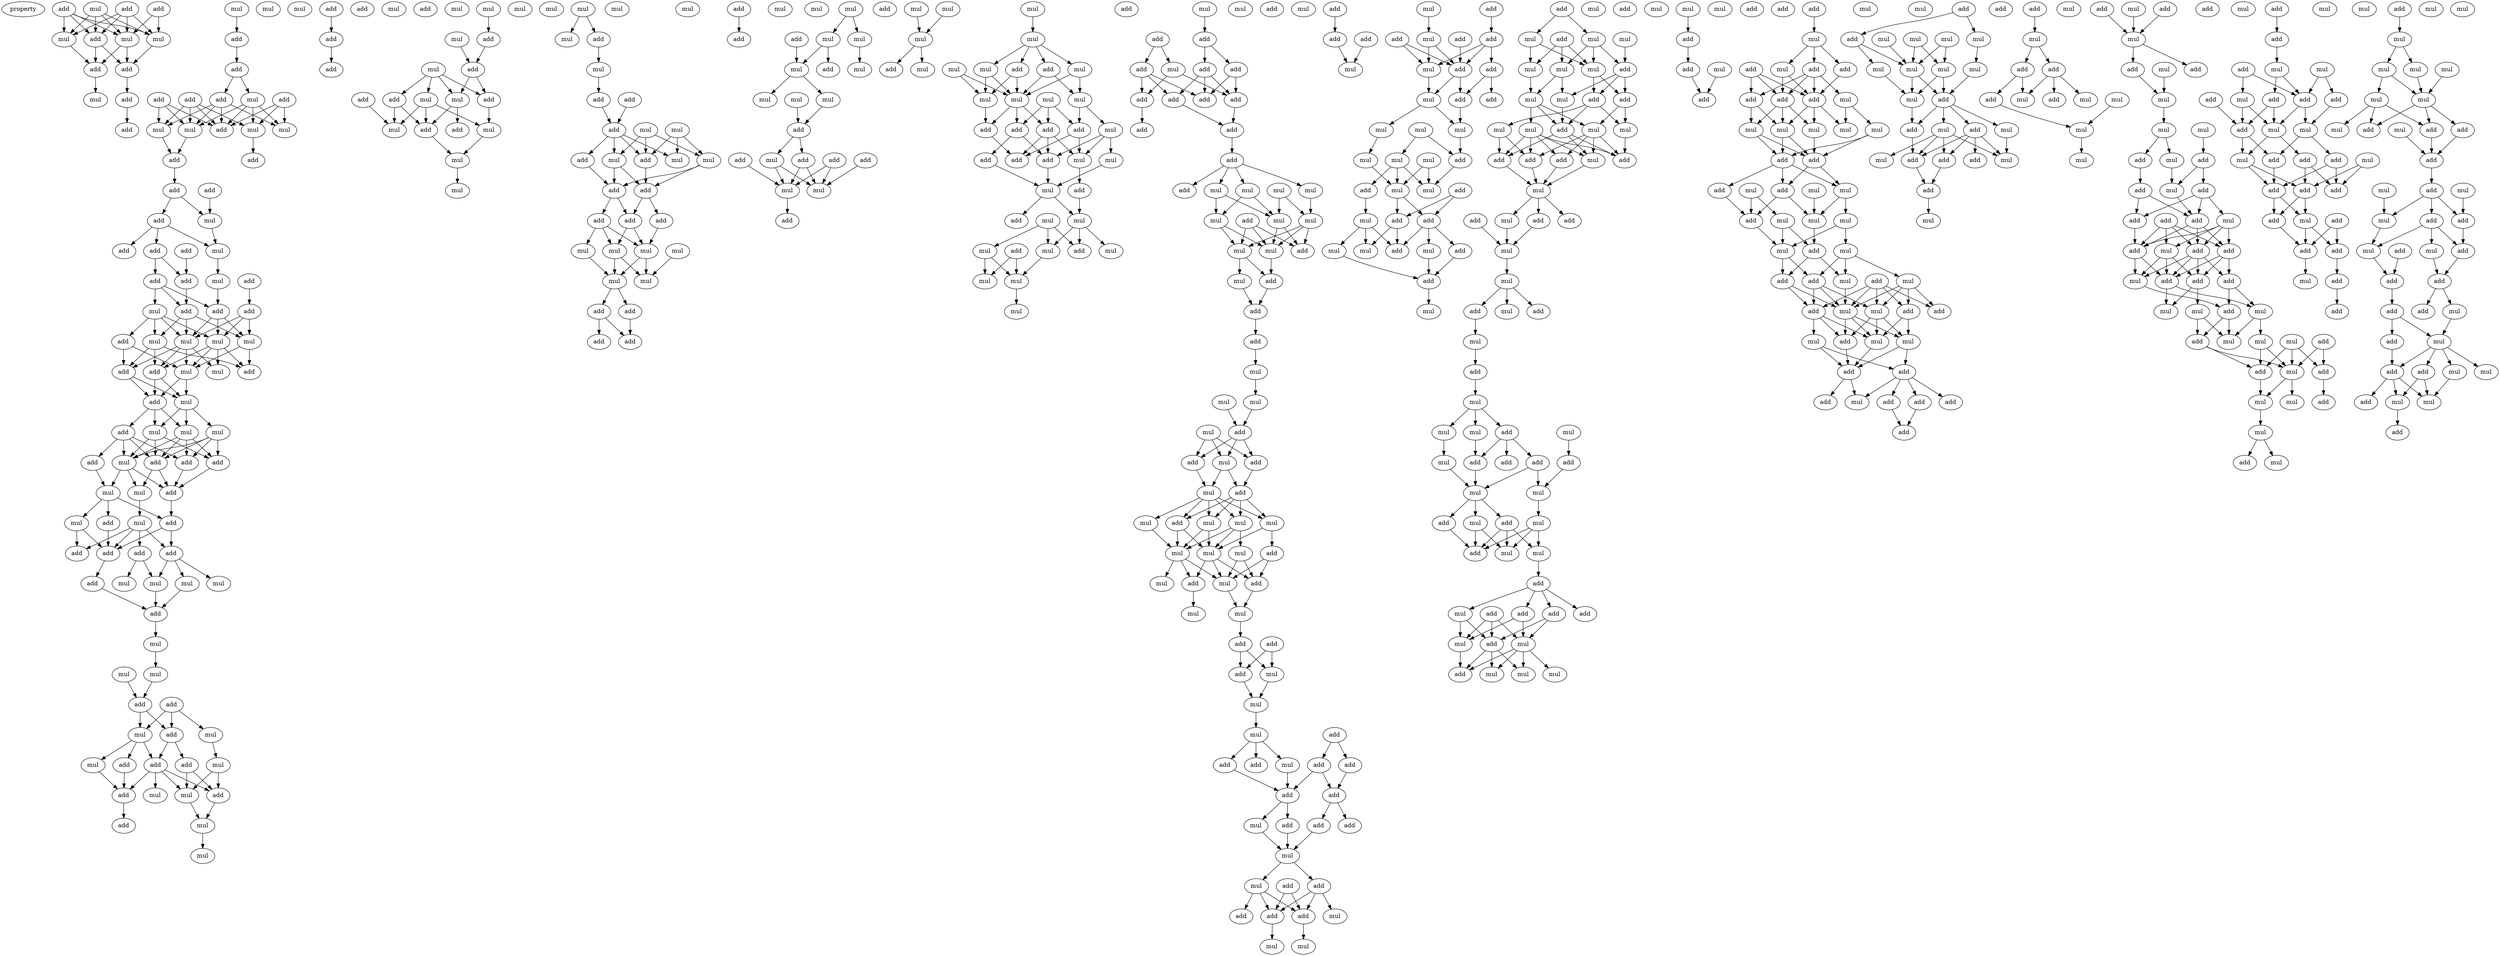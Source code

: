 digraph {
    node [fontcolor=black]
    property [mul=2,lf=1.8]
    0 [ label = add ];
    1 [ label = mul ];
    2 [ label = add ];
    3 [ label = add ];
    4 [ label = add ];
    5 [ label = mul ];
    6 [ label = mul ];
    7 [ label = mul ];
    8 [ label = add ];
    9 [ label = add ];
    10 [ label = mul ];
    11 [ label = mul ];
    12 [ label = add ];
    13 [ label = mul ];
    14 [ label = add ];
    15 [ label = add ];
    16 [ label = add ];
    17 [ label = add ];
    18 [ label = mul ];
    19 [ label = add ];
    20 [ label = add ];
    21 [ label = add ];
    22 [ label = mul ];
    23 [ label = mul ];
    24 [ label = mul ];
    25 [ label = mul ];
    26 [ label = add ];
    27 [ label = add ];
    28 [ label = add ];
    29 [ label = add ];
    30 [ label = add ];
    31 [ label = add ];
    32 [ label = mul ];
    33 [ label = add ];
    34 [ label = add ];
    35 [ label = add ];
    36 [ label = mul ];
    37 [ label = add ];
    38 [ label = add ];
    39 [ label = add ];
    40 [ label = mul ];
    41 [ label = mul ];
    42 [ label = add ];
    43 [ label = add ];
    44 [ label = add ];
    45 [ label = mul ];
    46 [ label = add ];
    47 [ label = mul ];
    48 [ label = mul ];
    49 [ label = mul ];
    50 [ label = mul ];
    51 [ label = add ];
    52 [ label = add ];
    53 [ label = mul ];
    54 [ label = add ];
    55 [ label = mul ];
    56 [ label = add ];
    57 [ label = mul ];
    58 [ label = add ];
    59 [ label = mul ];
    60 [ label = mul ];
    61 [ label = add ];
    62 [ label = add ];
    63 [ label = add ];
    64 [ label = mul ];
    65 [ label = add ];
    66 [ label = mul ];
    67 [ label = mul ];
    68 [ label = add ];
    69 [ label = add ];
    70 [ label = mul ];
    71 [ label = add ];
    72 [ label = mul ];
    73 [ label = add ];
    74 [ label = add ];
    75 [ label = add ];
    76 [ label = add ];
    77 [ label = mul ];
    78 [ label = mul ];
    79 [ label = add ];
    80 [ label = mul ];
    81 [ label = mul ];
    82 [ label = add ];
    83 [ label = mul ];
    84 [ label = mul ];
    85 [ label = mul ];
    86 [ label = mul ];
    87 [ label = add ];
    88 [ label = add ];
    89 [ label = add ];
    90 [ label = mul ];
    91 [ label = mul ];
    92 [ label = add ];
    93 [ label = mul ];
    94 [ label = mul ];
    95 [ label = add ];
    96 [ label = add ];
    97 [ label = mul ];
    98 [ label = add ];
    99 [ label = add ];
    100 [ label = mul ];
    101 [ label = add ];
    102 [ label = mul ];
    103 [ label = mul ];
    104 [ label = add ];
    105 [ label = add ];
    106 [ label = add ];
    107 [ label = mul ];
    108 [ label = add ];
    109 [ label = add ];
    110 [ label = mul ];
    111 [ label = mul ];
    112 [ label = mul ];
    113 [ label = mul ];
    114 [ label = add ];
    115 [ label = mul ];
    116 [ label = add ];
    117 [ label = mul ];
    118 [ label = add ];
    119 [ label = mul ];
    120 [ label = add ];
    121 [ label = add ];
    122 [ label = mul ];
    123 [ label = mul ];
    124 [ label = add ];
    125 [ label = add ];
    126 [ label = mul ];
    127 [ label = mul ];
    128 [ label = mul ];
    129 [ label = mul ];
    130 [ label = mul ];
    131 [ label = add ];
    132 [ label = mul ];
    133 [ label = mul ];
    134 [ label = add ];
    135 [ label = add ];
    136 [ label = mul ];
    137 [ label = add ];
    138 [ label = mul ];
    139 [ label = mul ];
    140 [ label = add ];
    141 [ label = mul ];
    142 [ label = mul ];
    143 [ label = add ];
    144 [ label = add ];
    145 [ label = add ];
    146 [ label = add ];
    147 [ label = add ];
    148 [ label = add ];
    149 [ label = mul ];
    150 [ label = mul ];
    151 [ label = mul ];
    152 [ label = mul ];
    153 [ label = mul ];
    154 [ label = mul ];
    155 [ label = add ];
    156 [ label = add ];
    157 [ label = add ];
    158 [ label = add ];
    159 [ label = mul ];
    160 [ label = add ];
    161 [ label = mul ];
    162 [ label = add ];
    163 [ label = mul ];
    164 [ label = mul ];
    165 [ label = mul ];
    166 [ label = add ];
    167 [ label = mul ];
    168 [ label = mul ];
    169 [ label = add ];
    170 [ label = mul ];
    171 [ label = mul ];
    172 [ label = mul ];
    173 [ label = mul ];
    174 [ label = add ];
    175 [ label = add ];
    176 [ label = add ];
    177 [ label = mul ];
    178 [ label = add ];
    179 [ label = add ];
    180 [ label = mul ];
    181 [ label = mul ];
    182 [ label = add ];
    183 [ label = add ];
    184 [ label = mul ];
    185 [ label = mul ];
    186 [ label = mul ];
    187 [ label = add ];
    188 [ label = mul ];
    189 [ label = mul ];
    190 [ label = mul ];
    191 [ label = mul ];
    192 [ label = mul ];
    193 [ label = mul ];
    194 [ label = add ];
    195 [ label = add ];
    196 [ label = mul ];
    197 [ label = mul ];
    198 [ label = mul ];
    199 [ label = mul ];
    200 [ label = add ];
    201 [ label = add ];
    202 [ label = add ];
    203 [ label = mul ];
    204 [ label = add ];
    205 [ label = mul ];
    206 [ label = mul ];
    207 [ label = add ];
    208 [ label = add ];
    209 [ label = add ];
    210 [ label = mul ];
    211 [ label = add ];
    212 [ label = add ];
    213 [ label = mul ];
    214 [ label = mul ];
    215 [ label = mul ];
    216 [ label = add ];
    217 [ label = mul ];
    218 [ label = mul ];
    219 [ label = add ];
    220 [ label = mul ];
    221 [ label = mul ];
    222 [ label = add ];
    223 [ label = mul ];
    224 [ label = mul ];
    225 [ label = mul ];
    226 [ label = add ];
    227 [ label = add ];
    228 [ label = add ];
    229 [ label = mul ];
    230 [ label = add ];
    231 [ label = add ];
    232 [ label = add ];
    233 [ label = add ];
    234 [ label = add ];
    235 [ label = add ];
    236 [ label = add ];
    237 [ label = add ];
    238 [ label = add ];
    239 [ label = mul ];
    240 [ label = mul ];
    241 [ label = add ];
    242 [ label = mul ];
    243 [ label = mul ];
    244 [ label = mul ];
    245 [ label = mul ];
    246 [ label = mul ];
    247 [ label = add ];
    248 [ label = mul ];
    249 [ label = mul ];
    250 [ label = add ];
    251 [ label = mul ];
    252 [ label = add ];
    253 [ label = add ];
    254 [ label = add ];
    255 [ label = mul ];
    256 [ label = mul ];
    257 [ label = mul ];
    258 [ label = add ];
    259 [ label = mul ];
    260 [ label = add ];
    261 [ label = mul ];
    262 [ label = add ];
    263 [ label = mul ];
    264 [ label = add ];
    265 [ label = mul ];
    266 [ label = mul ];
    267 [ label = mul ];
    268 [ label = mul ];
    269 [ label = add ];
    270 [ label = mul ];
    271 [ label = mul ];
    272 [ label = mul ];
    273 [ label = add ];
    274 [ label = add ];
    275 [ label = mul ];
    276 [ label = mul ];
    277 [ label = add ];
    278 [ label = mul ];
    279 [ label = mul ];
    280 [ label = add ];
    281 [ label = add ];
    282 [ label = mul ];
    283 [ label = add ];
    284 [ label = mul ];
    285 [ label = mul ];
    286 [ label = add ];
    287 [ label = add ];
    288 [ label = mul ];
    289 [ label = add ];
    290 [ label = add ];
    291 [ label = add ];
    292 [ label = add ];
    293 [ label = add ];
    294 [ label = add ];
    295 [ label = mul ];
    296 [ label = add ];
    297 [ label = add ];
    298 [ label = mul ];
    299 [ label = mul ];
    300 [ label = add ];
    301 [ label = add ];
    302 [ label = add ];
    303 [ label = add ];
    304 [ label = add ];
    305 [ label = mul ];
    306 [ label = mul ];
    307 [ label = add ];
    308 [ label = mul ];
    309 [ label = mul ];
    310 [ label = add ];
    311 [ label = add ];
    312 [ label = add ];
    313 [ label = mul ];
    314 [ label = add ];
    315 [ label = mul ];
    316 [ label = add ];
    317 [ label = add ];
    318 [ label = add ];
    319 [ label = mul ];
    320 [ label = add ];
    321 [ label = mul ];
    322 [ label = add ];
    323 [ label = add ];
    324 [ label = mul ];
    325 [ label = add ];
    326 [ label = mul ];
    327 [ label = mul ];
    328 [ label = mul ];
    329 [ label = mul ];
    330 [ label = add ];
    331 [ label = mul ];
    332 [ label = mul ];
    333 [ label = mul ];
    334 [ label = mul ];
    335 [ label = add ];
    336 [ label = add ];
    337 [ label = add ];
    338 [ label = add ];
    339 [ label = mul ];
    340 [ label = mul ];
    341 [ label = add ];
    342 [ label = mul ];
    343 [ label = add ];
    344 [ label = mul ];
    345 [ label = add ];
    346 [ label = mul ];
    347 [ label = add ];
    348 [ label = mul ];
    349 [ label = add ];
    350 [ label = mul ];
    351 [ label = mul ];
    352 [ label = mul ];
    353 [ label = add ];
    354 [ label = mul ];
    355 [ label = mul ];
    356 [ label = mul ];
    357 [ label = add ];
    358 [ label = mul ];
    359 [ label = add ];
    360 [ label = mul ];
    361 [ label = add ];
    362 [ label = mul ];
    363 [ label = mul ];
    364 [ label = mul ];
    365 [ label = add ];
    366 [ label = add ];
    367 [ label = mul ];
    368 [ label = add ];
    369 [ label = add ];
    370 [ label = mul ];
    371 [ label = mul ];
    372 [ label = add ];
    373 [ label = add ];
    374 [ label = mul ];
    375 [ label = add ];
    376 [ label = mul ];
    377 [ label = mul ];
    378 [ label = add ];
    379 [ label = mul ];
    380 [ label = add ];
    381 [ label = add ];
    382 [ label = mul ];
    383 [ label = mul ];
    384 [ label = add ];
    385 [ label = mul ];
    386 [ label = add ];
    387 [ label = mul ];
    388 [ label = mul ];
    389 [ label = mul ];
    390 [ label = add ];
    391 [ label = mul ];
    392 [ label = add ];
    393 [ label = add ];
    394 [ label = add ];
    395 [ label = mul ];
    396 [ label = mul ];
    397 [ label = mul ];
    398 [ label = mul ];
    399 [ label = add ];
    400 [ label = add ];
    401 [ label = add ];
    402 [ label = mul ];
    403 [ label = mul ];
    404 [ label = add ];
    405 [ label = add ];
    406 [ label = add ];
    407 [ label = mul ];
    408 [ label = add ];
    409 [ label = add ];
    410 [ label = mul ];
    411 [ label = add ];
    412 [ label = mul ];
    413 [ label = mul ];
    414 [ label = add ];
    415 [ label = mul ];
    416 [ label = mul ];
    417 [ label = mul ];
    418 [ label = add ];
    419 [ label = add ];
    420 [ label = mul ];
    421 [ label = mul ];
    422 [ label = add ];
    423 [ label = add ];
    424 [ label = add ];
    425 [ label = add ];
    426 [ label = mul ];
    427 [ label = add ];
    428 [ label = mul ];
    429 [ label = add ];
    430 [ label = add ];
    431 [ label = mul ];
    432 [ label = add ];
    433 [ label = add ];
    434 [ label = add ];
    435 [ label = mul ];
    436 [ label = mul ];
    437 [ label = mul ];
    438 [ label = mul ];
    439 [ label = mul ];
    440 [ label = add ];
    441 [ label = add ];
    442 [ label = add ];
    443 [ label = mul ];
    444 [ label = mul ];
    445 [ label = add ];
    446 [ label = mul ];
    447 [ label = mul ];
    448 [ label = mul ];
    449 [ label = add ];
    450 [ label = mul ];
    451 [ label = add ];
    452 [ label = mul ];
    453 [ label = mul ];
    454 [ label = add ];
    455 [ label = add ];
    456 [ label = mul ];
    457 [ label = add ];
    458 [ label = mul ];
    459 [ label = mul ];
    460 [ label = add ];
    461 [ label = mul ];
    462 [ label = add ];
    463 [ label = add ];
    464 [ label = mul ];
    465 [ label = mul ];
    466 [ label = add ];
    467 [ label = mul ];
    468 [ label = add ];
    469 [ label = add ];
    470 [ label = mul ];
    471 [ label = add ];
    472 [ label = add ];
    473 [ label = add ];
    474 [ label = add ];
    475 [ label = add ];
    476 [ label = mul ];
    477 [ label = mul ];
    478 [ label = add ];
    479 [ label = mul ];
    480 [ label = mul ];
    481 [ label = mul ];
    482 [ label = add ];
    483 [ label = mul ];
    484 [ label = mul ];
    485 [ label = mul ];
    486 [ label = mul ];
    487 [ label = mul ];
    488 [ label = add ];
    489 [ label = mul ];
    490 [ label = mul ];
    491 [ label = add ];
    492 [ label = mul ];
    493 [ label = add ];
    494 [ label = mul ];
    495 [ label = mul ];
    496 [ label = add ];
    497 [ label = add ];
    498 [ label = add ];
    499 [ label = add ];
    500 [ label = mul ];
    501 [ label = add ];
    502 [ label = add ];
    503 [ label = mul ];
    504 [ label = add ];
    505 [ label = add ];
    506 [ label = mul ];
    507 [ label = add ];
    508 [ label = add ];
    509 [ label = mul ];
    510 [ label = mul ];
    511 [ label = mul ];
    512 [ label = mul ];
    513 [ label = mul ];
    514 [ label = add ];
    515 [ label = mul ];
    516 [ label = add ];
    517 [ label = add ];
    518 [ label = mul ];
    519 [ label = mul ];
    520 [ label = add ];
    521 [ label = mul ];
    522 [ label = add ];
    523 [ label = mul ];
    524 [ label = mul ];
    525 [ label = mul ];
    526 [ label = mul ];
    527 [ label = add ];
    528 [ label = add ];
    529 [ label = add ];
    530 [ label = add ];
    531 [ label = mul ];
    532 [ label = add ];
    533 [ label = mul ];
    534 [ label = add ];
    535 [ label = add ];
    536 [ label = add ];
    537 [ label = add ];
    538 [ label = add ];
    539 [ label = mul ];
    540 [ label = mul ];
    541 [ label = add ];
    542 [ label = add ];
    543 [ label = add ];
    544 [ label = mul ];
    545 [ label = add ];
    546 [ label = mul ];
    547 [ label = mul ];
    548 [ label = mul ];
    549 [ label = mul ];
    550 [ label = mul ];
    551 [ label = add ];
    552 [ label = add ];
    553 [ label = mul ];
    554 [ label = add ];
    555 [ label = add ];
    556 [ label = mul ];
    557 [ label = mul ];
    558 [ label = add ];
    559 [ label = mul ];
    560 [ label = add ];
    561 [ label = add ];
    562 [ label = mul ];
    563 [ label = add ];
    564 [ label = mul ];
    565 [ label = add ];
    566 [ label = mul ];
    567 [ label = add ];
    568 [ label = add ];
    569 [ label = mul ];
    570 [ label = add ];
    571 [ label = add ];
    572 [ label = mul ];
    573 [ label = mul ];
    574 [ label = add ];
    575 [ label = mul ];
    576 [ label = add ];
    577 [ label = mul ];
    578 [ label = add ];
    579 [ label = add ];
    580 [ label = add ];
    581 [ label = add ];
    582 [ label = add ];
    583 [ label = mul ];
    584 [ label = add ];
    585 [ label = add ];
    586 [ label = mul ];
    587 [ label = add ];
    588 [ label = add ];
    589 [ label = add ];
    590 [ label = mul ];
    591 [ label = mul ];
    592 [ label = add ];
    593 [ label = add ];
    594 [ label = mul ];
    595 [ label = mul ];
    596 [ label = mul ];
    597 [ label = mul ];
    598 [ label = mul ];
    599 [ label = mul ];
    600 [ label = mul ];
    601 [ label = mul ];
    602 [ label = add ];
    603 [ label = add ];
    604 [ label = add ];
    605 [ label = mul ];
    606 [ label = add ];
    607 [ label = mul ];
    608 [ label = mul ];
    609 [ label = add ];
    610 [ label = add ];
    611 [ label = add ];
    612 [ label = mul ];
    613 [ label = mul ];
    614 [ label = add ];
    615 [ label = mul ];
    616 [ label = add ];
    617 [ label = add ];
    618 [ label = add ];
    619 [ label = add ];
    620 [ label = mul ];
    621 [ label = add ];
    622 [ label = mul ];
    623 [ label = add ];
    624 [ label = mul ];
    625 [ label = add ];
    626 [ label = add ];
    627 [ label = mul ];
    628 [ label = mul ];
    629 [ label = mul ];
    630 [ label = add ];
    631 [ label = mul ];
    632 [ label = add ];
    0 -> 4 [ name = 0 ];
    0 -> 5 [ name = 1 ];
    0 -> 6 [ name = 2 ];
    0 -> 7 [ name = 3 ];
    1 -> 4 [ name = 4 ];
    1 -> 5 [ name = 5 ];
    1 -> 6 [ name = 6 ];
    1 -> 7 [ name = 7 ];
    2 -> 4 [ name = 8 ];
    2 -> 5 [ name = 9 ];
    2 -> 6 [ name = 10 ];
    2 -> 7 [ name = 11 ];
    3 -> 6 [ name = 12 ];
    3 -> 7 [ name = 13 ];
    4 -> 8 [ name = 14 ];
    4 -> 9 [ name = 15 ];
    5 -> 8 [ name = 16 ];
    6 -> 9 [ name = 17 ];
    7 -> 8 [ name = 18 ];
    7 -> 9 [ name = 19 ];
    8 -> 11 [ name = 20 ];
    9 -> 12 [ name = 21 ];
    10 -> 14 [ name = 22 ];
    12 -> 15 [ name = 23 ];
    14 -> 16 [ name = 24 ];
    16 -> 17 [ name = 25 ];
    16 -> 18 [ name = 26 ];
    17 -> 22 [ name = 27 ];
    17 -> 23 [ name = 28 ];
    17 -> 25 [ name = 29 ];
    17 -> 26 [ name = 30 ];
    18 -> 22 [ name = 31 ];
    18 -> 23 [ name = 32 ];
    18 -> 24 [ name = 33 ];
    18 -> 26 [ name = 34 ];
    19 -> 22 [ name = 35 ];
    19 -> 24 [ name = 36 ];
    19 -> 25 [ name = 37 ];
    19 -> 26 [ name = 38 ];
    20 -> 23 [ name = 39 ];
    20 -> 24 [ name = 40 ];
    20 -> 26 [ name = 41 ];
    21 -> 22 [ name = 42 ];
    21 -> 25 [ name = 43 ];
    21 -> 26 [ name = 44 ];
    22 -> 27 [ name = 45 ];
    24 -> 28 [ name = 46 ];
    25 -> 27 [ name = 47 ];
    27 -> 30 [ name = 48 ];
    29 -> 32 [ name = 49 ];
    30 -> 31 [ name = 50 ];
    30 -> 32 [ name = 51 ];
    31 -> 33 [ name = 52 ];
    31 -> 34 [ name = 53 ];
    31 -> 36 [ name = 54 ];
    32 -> 36 [ name = 55 ];
    34 -> 37 [ name = 56 ];
    34 -> 38 [ name = 57 ];
    35 -> 37 [ name = 58 ];
    36 -> 40 [ name = 59 ];
    37 -> 42 [ name = 60 ];
    38 -> 41 [ name = 61 ];
    38 -> 42 [ name = 62 ];
    38 -> 44 [ name = 63 ];
    39 -> 43 [ name = 64 ];
    40 -> 44 [ name = 65 ];
    41 -> 46 [ name = 66 ];
    41 -> 47 [ name = 67 ];
    41 -> 48 [ name = 68 ];
    41 -> 49 [ name = 69 ];
    42 -> 45 [ name = 70 ];
    42 -> 47 [ name = 71 ];
    42 -> 48 [ name = 72 ];
    43 -> 45 [ name = 73 ];
    43 -> 47 [ name = 74 ];
    43 -> 49 [ name = 75 ];
    44 -> 45 [ name = 76 ];
    44 -> 47 [ name = 77 ];
    44 -> 49 [ name = 78 ];
    45 -> 50 [ name = 79 ];
    45 -> 54 [ name = 80 ];
    46 -> 50 [ name = 81 ];
    46 -> 52 [ name = 82 ];
    47 -> 50 [ name = 83 ];
    47 -> 51 [ name = 84 ];
    47 -> 52 [ name = 85 ];
    47 -> 53 [ name = 86 ];
    48 -> 51 [ name = 87 ];
    48 -> 52 [ name = 88 ];
    48 -> 54 [ name = 89 ];
    49 -> 50 [ name = 90 ];
    49 -> 51 [ name = 91 ];
    49 -> 53 [ name = 92 ];
    49 -> 54 [ name = 93 ];
    50 -> 55 [ name = 94 ];
    50 -> 56 [ name = 95 ];
    51 -> 55 [ name = 96 ];
    51 -> 56 [ name = 97 ];
    52 -> 55 [ name = 98 ];
    52 -> 56 [ name = 99 ];
    55 -> 57 [ name = 100 ];
    55 -> 59 [ name = 101 ];
    55 -> 60 [ name = 102 ];
    56 -> 57 [ name = 103 ];
    56 -> 58 [ name = 104 ];
    56 -> 60 [ name = 105 ];
    57 -> 62 [ name = 106 ];
    57 -> 63 [ name = 107 ];
    57 -> 64 [ name = 108 ];
    57 -> 65 [ name = 109 ];
    58 -> 61 [ name = 110 ];
    58 -> 62 [ name = 111 ];
    58 -> 64 [ name = 112 ];
    58 -> 65 [ name = 113 ];
    59 -> 62 [ name = 114 ];
    59 -> 63 [ name = 115 ];
    59 -> 64 [ name = 116 ];
    59 -> 65 [ name = 117 ];
    60 -> 62 [ name = 118 ];
    60 -> 63 [ name = 119 ];
    60 -> 64 [ name = 120 ];
    61 -> 67 [ name = 121 ];
    62 -> 66 [ name = 122 ];
    62 -> 68 [ name = 123 ];
    63 -> 68 [ name = 124 ];
    64 -> 66 [ name = 125 ];
    64 -> 67 [ name = 126 ];
    64 -> 68 [ name = 127 ];
    65 -> 68 [ name = 128 ];
    66 -> 72 [ name = 129 ];
    67 -> 69 [ name = 130 ];
    67 -> 70 [ name = 131 ];
    67 -> 71 [ name = 132 ];
    68 -> 69 [ name = 133 ];
    69 -> 74 [ name = 134 ];
    69 -> 76 [ name = 135 ];
    70 -> 75 [ name = 136 ];
    70 -> 76 [ name = 137 ];
    71 -> 76 [ name = 138 ];
    72 -> 73 [ name = 139 ];
    72 -> 74 [ name = 140 ];
    72 -> 75 [ name = 141 ];
    72 -> 76 [ name = 142 ];
    73 -> 80 [ name = 143 ];
    73 -> 81 [ name = 144 ];
    74 -> 77 [ name = 145 ];
    74 -> 78 [ name = 146 ];
    74 -> 81 [ name = 147 ];
    76 -> 79 [ name = 148 ];
    78 -> 82 [ name = 149 ];
    79 -> 82 [ name = 150 ];
    81 -> 82 [ name = 151 ];
    82 -> 83 [ name = 152 ];
    83 -> 86 [ name = 153 ];
    84 -> 88 [ name = 154 ];
    86 -> 88 [ name = 155 ];
    87 -> 89 [ name = 156 ];
    87 -> 90 [ name = 157 ];
    87 -> 91 [ name = 158 ];
    88 -> 89 [ name = 159 ];
    88 -> 91 [ name = 160 ];
    89 -> 92 [ name = 161 ];
    89 -> 95 [ name = 162 ];
    90 -> 93 [ name = 163 ];
    91 -> 94 [ name = 164 ];
    91 -> 95 [ name = 165 ];
    91 -> 96 [ name = 166 ];
    92 -> 97 [ name = 167 ];
    92 -> 98 [ name = 168 ];
    93 -> 97 [ name = 169 ];
    93 -> 98 [ name = 170 ];
    94 -> 99 [ name = 171 ];
    95 -> 97 [ name = 172 ];
    95 -> 98 [ name = 173 ];
    95 -> 99 [ name = 174 ];
    95 -> 100 [ name = 175 ];
    96 -> 99 [ name = 176 ];
    97 -> 102 [ name = 177 ];
    98 -> 102 [ name = 178 ];
    99 -> 101 [ name = 179 ];
    102 -> 103 [ name = 180 ];
    104 -> 106 [ name = 181 ];
    106 -> 109 [ name = 182 ];
    111 -> 114 [ name = 183 ];
    113 -> 116 [ name = 184 ];
    114 -> 116 [ name = 185 ];
    115 -> 117 [ name = 186 ];
    115 -> 119 [ name = 187 ];
    115 -> 120 [ name = 188 ];
    115 -> 121 [ name = 189 ];
    116 -> 117 [ name = 190 ];
    116 -> 120 [ name = 191 ];
    117 -> 124 [ name = 192 ];
    117 -> 125 [ name = 193 ];
    118 -> 122 [ name = 194 ];
    119 -> 122 [ name = 195 ];
    119 -> 123 [ name = 196 ];
    119 -> 124 [ name = 197 ];
    120 -> 123 [ name = 198 ];
    121 -> 122 [ name = 199 ];
    121 -> 124 [ name = 200 ];
    123 -> 126 [ name = 201 ];
    124 -> 126 [ name = 202 ];
    126 -> 128 [ name = 203 ];
    129 -> 130 [ name = 204 ];
    129 -> 131 [ name = 205 ];
    131 -> 133 [ name = 206 ];
    133 -> 135 [ name = 207 ];
    134 -> 137 [ name = 208 ];
    135 -> 137 [ name = 209 ];
    136 -> 141 [ name = 210 ];
    136 -> 142 [ name = 211 ];
    136 -> 143 [ name = 212 ];
    137 -> 139 [ name = 213 ];
    137 -> 140 [ name = 214 ];
    137 -> 141 [ name = 215 ];
    137 -> 143 [ name = 216 ];
    138 -> 139 [ name = 217 ];
    138 -> 142 [ name = 218 ];
    138 -> 143 [ name = 219 ];
    139 -> 144 [ name = 220 ];
    139 -> 145 [ name = 221 ];
    140 -> 144 [ name = 222 ];
    142 -> 144 [ name = 223 ];
    142 -> 145 [ name = 224 ];
    143 -> 145 [ name = 225 ];
    144 -> 146 [ name = 226 ];
    144 -> 148 [ name = 227 ];
    145 -> 146 [ name = 228 ];
    145 -> 147 [ name = 229 ];
    146 -> 150 [ name = 230 ];
    146 -> 151 [ name = 231 ];
    147 -> 150 [ name = 232 ];
    148 -> 149 [ name = 233 ];
    148 -> 150 [ name = 234 ];
    148 -> 151 [ name = 235 ];
    149 -> 153 [ name = 236 ];
    150 -> 153 [ name = 237 ];
    150 -> 154 [ name = 238 ];
    151 -> 153 [ name = 239 ];
    151 -> 154 [ name = 240 ];
    152 -> 154 [ name = 241 ];
    153 -> 155 [ name = 242 ];
    153 -> 156 [ name = 243 ];
    155 -> 157 [ name = 244 ];
    155 -> 158 [ name = 245 ];
    156 -> 158 [ name = 246 ];
    160 -> 162 [ name = 247 ];
    164 -> 165 [ name = 248 ];
    164 -> 167 [ name = 249 ];
    165 -> 168 [ name = 250 ];
    165 -> 169 [ name = 251 ];
    166 -> 168 [ name = 252 ];
    167 -> 170 [ name = 253 ];
    168 -> 172 [ name = 254 ];
    168 -> 173 [ name = 255 ];
    171 -> 174 [ name = 256 ];
    173 -> 174 [ name = 257 ];
    174 -> 176 [ name = 258 ];
    174 -> 177 [ name = 259 ];
    175 -> 181 [ name = 260 ];
    176 -> 180 [ name = 261 ];
    176 -> 181 [ name = 262 ];
    177 -> 180 [ name = 263 ];
    177 -> 181 [ name = 264 ];
    178 -> 180 [ name = 265 ];
    178 -> 181 [ name = 266 ];
    179 -> 180 [ name = 267 ];
    180 -> 182 [ name = 268 ];
    184 -> 186 [ name = 269 ];
    185 -> 186 [ name = 270 ];
    186 -> 187 [ name = 271 ];
    186 -> 189 [ name = 272 ];
    188 -> 190 [ name = 273 ];
    190 -> 192 [ name = 274 ];
    190 -> 193 [ name = 275 ];
    190 -> 194 [ name = 276 ];
    190 -> 195 [ name = 277 ];
    191 -> 196 [ name = 278 ];
    191 -> 198 [ name = 279 ];
    192 -> 196 [ name = 280 ];
    192 -> 199 [ name = 281 ];
    193 -> 196 [ name = 282 ];
    193 -> 198 [ name = 283 ];
    194 -> 196 [ name = 284 ];
    194 -> 199 [ name = 285 ];
    195 -> 196 [ name = 286 ];
    195 -> 198 [ name = 287 ];
    196 -> 201 [ name = 288 ];
    196 -> 202 [ name = 289 ];
    196 -> 204 [ name = 290 ];
    197 -> 200 [ name = 291 ];
    197 -> 202 [ name = 292 ];
    197 -> 204 [ name = 293 ];
    198 -> 201 [ name = 294 ];
    199 -> 200 [ name = 295 ];
    199 -> 203 [ name = 296 ];
    200 -> 206 [ name = 297 ];
    200 -> 207 [ name = 298 ];
    201 -> 207 [ name = 299 ];
    202 -> 206 [ name = 300 ];
    202 -> 207 [ name = 301 ];
    202 -> 208 [ name = 302 ];
    203 -> 205 [ name = 303 ];
    203 -> 206 [ name = 304 ];
    203 -> 208 [ name = 305 ];
    204 -> 208 [ name = 306 ];
    204 -> 209 [ name = 307 ];
    205 -> 210 [ name = 308 ];
    206 -> 211 [ name = 309 ];
    208 -> 210 [ name = 310 ];
    209 -> 210 [ name = 311 ];
    210 -> 212 [ name = 312 ];
    210 -> 214 [ name = 313 ];
    211 -> 214 [ name = 314 ];
    213 -> 217 [ name = 315 ];
    213 -> 218 [ name = 316 ];
    213 -> 219 [ name = 317 ];
    214 -> 215 [ name = 318 ];
    214 -> 217 [ name = 319 ];
    214 -> 219 [ name = 320 ];
    216 -> 220 [ name = 321 ];
    216 -> 221 [ name = 322 ];
    217 -> 221 [ name = 323 ];
    218 -> 220 [ name = 324 ];
    218 -> 221 [ name = 325 ];
    221 -> 223 [ name = 326 ];
    224 -> 227 [ name = 327 ];
    226 -> 228 [ name = 328 ];
    226 -> 229 [ name = 329 ];
    227 -> 230 [ name = 330 ];
    227 -> 231 [ name = 331 ];
    228 -> 232 [ name = 332 ];
    228 -> 233 [ name = 333 ];
    228 -> 235 [ name = 334 ];
    229 -> 233 [ name = 335 ];
    229 -> 234 [ name = 336 ];
    230 -> 232 [ name = 337 ];
    230 -> 234 [ name = 338 ];
    231 -> 232 [ name = 339 ];
    231 -> 234 [ name = 340 ];
    231 -> 235 [ name = 341 ];
    233 -> 236 [ name = 342 ];
    234 -> 237 [ name = 343 ];
    235 -> 237 [ name = 344 ];
    237 -> 238 [ name = 345 ];
    238 -> 239 [ name = 346 ];
    238 -> 240 [ name = 347 ];
    238 -> 241 [ name = 348 ];
    238 -> 242 [ name = 349 ];
    239 -> 244 [ name = 350 ];
    239 -> 245 [ name = 351 ];
    240 -> 246 [ name = 352 ];
    242 -> 244 [ name = 353 ];
    242 -> 245 [ name = 354 ];
    243 -> 244 [ name = 355 ];
    243 -> 246 [ name = 356 ];
    244 -> 249 [ name = 357 ];
    244 -> 250 [ name = 358 ];
    245 -> 248 [ name = 359 ];
    245 -> 249 [ name = 360 ];
    246 -> 248 [ name = 361 ];
    246 -> 249 [ name = 362 ];
    246 -> 250 [ name = 363 ];
    247 -> 248 [ name = 364 ];
    247 -> 249 [ name = 365 ];
    247 -> 250 [ name = 366 ];
    248 -> 251 [ name = 367 ];
    248 -> 252 [ name = 368 ];
    249 -> 252 [ name = 369 ];
    251 -> 253 [ name = 370 ];
    252 -> 253 [ name = 371 ];
    253 -> 254 [ name = 372 ];
    254 -> 255 [ name = 373 ];
    255 -> 257 [ name = 374 ];
    256 -> 258 [ name = 375 ];
    257 -> 258 [ name = 376 ];
    258 -> 260 [ name = 377 ];
    258 -> 261 [ name = 378 ];
    258 -> 262 [ name = 379 ];
    259 -> 260 [ name = 380 ];
    259 -> 261 [ name = 381 ];
    259 -> 262 [ name = 382 ];
    260 -> 264 [ name = 383 ];
    261 -> 263 [ name = 384 ];
    261 -> 264 [ name = 385 ];
    262 -> 263 [ name = 386 ];
    263 -> 265 [ name = 387 ];
    263 -> 266 [ name = 388 ];
    263 -> 267 [ name = 389 ];
    263 -> 268 [ name = 390 ];
    263 -> 269 [ name = 391 ];
    264 -> 265 [ name = 392 ];
    264 -> 266 [ name = 393 ];
    264 -> 267 [ name = 394 ];
    264 -> 269 [ name = 395 ];
    265 -> 272 [ name = 396 ];
    265 -> 273 [ name = 397 ];
    266 -> 270 [ name = 398 ];
    266 -> 271 [ name = 399 ];
    266 -> 272 [ name = 400 ];
    267 -> 270 [ name = 401 ];
    267 -> 272 [ name = 402 ];
    268 -> 270 [ name = 403 ];
    269 -> 270 [ name = 404 ];
    269 -> 272 [ name = 405 ];
    270 -> 274 [ name = 406 ];
    270 -> 275 [ name = 407 ];
    270 -> 276 [ name = 408 ];
    271 -> 276 [ name = 409 ];
    271 -> 277 [ name = 410 ];
    272 -> 274 [ name = 411 ];
    272 -> 276 [ name = 412 ];
    272 -> 277 [ name = 413 ];
    273 -> 276 [ name = 414 ];
    273 -> 277 [ name = 415 ];
    274 -> 279 [ name = 416 ];
    276 -> 278 [ name = 417 ];
    277 -> 278 [ name = 418 ];
    278 -> 281 [ name = 419 ];
    280 -> 282 [ name = 420 ];
    280 -> 283 [ name = 421 ];
    281 -> 282 [ name = 422 ];
    281 -> 283 [ name = 423 ];
    282 -> 284 [ name = 424 ];
    283 -> 284 [ name = 425 ];
    284 -> 285 [ name = 426 ];
    285 -> 287 [ name = 427 ];
    285 -> 288 [ name = 428 ];
    285 -> 291 [ name = 429 ];
    286 -> 289 [ name = 430 ];
    286 -> 290 [ name = 431 ];
    288 -> 292 [ name = 432 ];
    289 -> 292 [ name = 433 ];
    289 -> 293 [ name = 434 ];
    290 -> 293 [ name = 435 ];
    291 -> 292 [ name = 436 ];
    292 -> 295 [ name = 437 ];
    292 -> 296 [ name = 438 ];
    293 -> 294 [ name = 439 ];
    293 -> 297 [ name = 440 ];
    294 -> 298 [ name = 441 ];
    295 -> 298 [ name = 442 ];
    296 -> 298 [ name = 443 ];
    298 -> 299 [ name = 444 ];
    298 -> 300 [ name = 445 ];
    299 -> 302 [ name = 446 ];
    299 -> 303 [ name = 447 ];
    299 -> 304 [ name = 448 ];
    300 -> 302 [ name = 449 ];
    300 -> 303 [ name = 450 ];
    300 -> 305 [ name = 451 ];
    301 -> 302 [ name = 452 ];
    301 -> 303 [ name = 453 ];
    302 -> 306 [ name = 454 ];
    303 -> 308 [ name = 455 ];
    310 -> 311 [ name = 456 ];
    311 -> 313 [ name = 457 ];
    312 -> 313 [ name = 458 ];
    314 -> 316 [ name = 459 ];
    315 -> 319 [ name = 460 ];
    316 -> 320 [ name = 461 ];
    316 -> 321 [ name = 462 ];
    316 -> 322 [ name = 463 ];
    317 -> 320 [ name = 464 ];
    318 -> 320 [ name = 465 ];
    318 -> 321 [ name = 466 ];
    319 -> 320 [ name = 467 ];
    319 -> 321 [ name = 468 ];
    320 -> 324 [ name = 469 ];
    320 -> 325 [ name = 470 ];
    321 -> 324 [ name = 471 ];
    322 -> 323 [ name = 472 ];
    322 -> 325 [ name = 473 ];
    324 -> 326 [ name = 474 ];
    324 -> 327 [ name = 475 ];
    325 -> 326 [ name = 476 ];
    326 -> 330 [ name = 477 ];
    327 -> 331 [ name = 478 ];
    328 -> 329 [ name = 479 ];
    328 -> 330 [ name = 480 ];
    329 -> 333 [ name = 481 ];
    329 -> 334 [ name = 482 ];
    329 -> 336 [ name = 483 ];
    330 -> 333 [ name = 484 ];
    331 -> 334 [ name = 485 ];
    332 -> 333 [ name = 486 ];
    332 -> 334 [ name = 487 ];
    334 -> 337 [ name = 488 ];
    334 -> 338 [ name = 489 ];
    335 -> 337 [ name = 490 ];
    335 -> 338 [ name = 491 ];
    336 -> 339 [ name = 492 ];
    337 -> 341 [ name = 493 ];
    337 -> 343 [ name = 494 ];
    337 -> 344 [ name = 495 ];
    338 -> 341 [ name = 496 ];
    338 -> 342 [ name = 497 ];
    339 -> 340 [ name = 498 ];
    339 -> 341 [ name = 499 ];
    339 -> 342 [ name = 500 ];
    340 -> 345 [ name = 501 ];
    343 -> 345 [ name = 502 ];
    344 -> 345 [ name = 503 ];
    345 -> 346 [ name = 504 ];
    347 -> 348 [ name = 505 ];
    347 -> 351 [ name = 506 ];
    348 -> 352 [ name = 507 ];
    348 -> 353 [ name = 508 ];
    348 -> 354 [ name = 509 ];
    349 -> 352 [ name = 510 ];
    349 -> 354 [ name = 511 ];
    349 -> 355 [ name = 512 ];
    350 -> 353 [ name = 513 ];
    351 -> 352 [ name = 514 ];
    351 -> 355 [ name = 515 ];
    352 -> 357 [ name = 516 ];
    352 -> 359 [ name = 517 ];
    353 -> 357 [ name = 518 ];
    353 -> 358 [ name = 519 ];
    353 -> 359 [ name = 520 ];
    354 -> 356 [ name = 521 ];
    354 -> 358 [ name = 522 ];
    355 -> 356 [ name = 523 ];
    356 -> 360 [ name = 524 ];
    356 -> 361 [ name = 525 ];
    356 -> 364 [ name = 526 ];
    357 -> 361 [ name = 527 ];
    357 -> 362 [ name = 528 ];
    357 -> 363 [ name = 529 ];
    358 -> 361 [ name = 530 ];
    359 -> 363 [ name = 531 ];
    359 -> 364 [ name = 532 ];
    360 -> 365 [ name = 533 ];
    360 -> 366 [ name = 534 ];
    360 -> 367 [ name = 535 ];
    360 -> 368 [ name = 536 ];
    360 -> 369 [ name = 537 ];
    361 -> 366 [ name = 538 ];
    361 -> 367 [ name = 539 ];
    361 -> 368 [ name = 540 ];
    362 -> 365 [ name = 541 ];
    362 -> 366 [ name = 542 ];
    363 -> 368 [ name = 543 ];
    364 -> 365 [ name = 544 ];
    364 -> 367 [ name = 545 ];
    364 -> 368 [ name = 546 ];
    364 -> 369 [ name = 547 ];
    365 -> 370 [ name = 548 ];
    366 -> 370 [ name = 549 ];
    367 -> 370 [ name = 550 ];
    369 -> 370 [ name = 551 ];
    370 -> 373 [ name = 552 ];
    370 -> 374 [ name = 553 ];
    370 -> 375 [ name = 554 ];
    372 -> 376 [ name = 555 ];
    373 -> 376 [ name = 556 ];
    374 -> 376 [ name = 557 ];
    376 -> 377 [ name = 558 ];
    377 -> 378 [ name = 559 ];
    377 -> 379 [ name = 560 ];
    377 -> 381 [ name = 561 ];
    378 -> 382 [ name = 562 ];
    382 -> 384 [ name = 563 ];
    384 -> 385 [ name = 564 ];
    385 -> 386 [ name = 565 ];
    385 -> 387 [ name = 566 ];
    385 -> 389 [ name = 567 ];
    386 -> 390 [ name = 568 ];
    386 -> 393 [ name = 569 ];
    386 -> 394 [ name = 570 ];
    387 -> 394 [ name = 571 ];
    388 -> 392 [ name = 572 ];
    389 -> 391 [ name = 573 ];
    390 -> 395 [ name = 574 ];
    390 -> 396 [ name = 575 ];
    391 -> 396 [ name = 576 ];
    392 -> 395 [ name = 577 ];
    394 -> 396 [ name = 578 ];
    395 -> 398 [ name = 579 ];
    396 -> 397 [ name = 580 ];
    396 -> 399 [ name = 581 ];
    396 -> 400 [ name = 582 ];
    397 -> 401 [ name = 583 ];
    397 -> 402 [ name = 584 ];
    398 -> 401 [ name = 585 ];
    398 -> 402 [ name = 586 ];
    398 -> 403 [ name = 587 ];
    399 -> 401 [ name = 588 ];
    400 -> 401 [ name = 589 ];
    400 -> 402 [ name = 590 ];
    400 -> 403 [ name = 591 ];
    403 -> 404 [ name = 592 ];
    404 -> 405 [ name = 593 ];
    404 -> 406 [ name = 594 ];
    404 -> 407 [ name = 595 ];
    404 -> 408 [ name = 596 ];
    405 -> 410 [ name = 597 ];
    405 -> 412 [ name = 598 ];
    406 -> 410 [ name = 599 ];
    406 -> 411 [ name = 600 ];
    407 -> 411 [ name = 601 ];
    407 -> 412 [ name = 602 ];
    409 -> 410 [ name = 603 ];
    409 -> 411 [ name = 604 ];
    409 -> 412 [ name = 605 ];
    410 -> 413 [ name = 606 ];
    410 -> 414 [ name = 607 ];
    410 -> 415 [ name = 608 ];
    410 -> 417 [ name = 609 ];
    411 -> 413 [ name = 610 ];
    411 -> 414 [ name = 611 ];
    411 -> 417 [ name = 612 ];
    412 -> 414 [ name = 613 ];
    416 -> 418 [ name = 614 ];
    418 -> 419 [ name = 615 ];
    419 -> 423 [ name = 616 ];
    421 -> 423 [ name = 617 ];
    425 -> 426 [ name = 618 ];
    426 -> 428 [ name = 619 ];
    426 -> 429 [ name = 620 ];
    426 -> 430 [ name = 621 ];
    427 -> 432 [ name = 622 ];
    427 -> 433 [ name = 623 ];
    427 -> 434 [ name = 624 ];
    428 -> 433 [ name = 625 ];
    428 -> 434 [ name = 626 ];
    429 -> 433 [ name = 627 ];
    430 -> 431 [ name = 628 ];
    430 -> 432 [ name = 629 ];
    430 -> 433 [ name = 630 ];
    430 -> 434 [ name = 631 ];
    431 -> 435 [ name = 632 ];
    431 -> 439 [ name = 633 ];
    432 -> 436 [ name = 634 ];
    432 -> 437 [ name = 635 ];
    433 -> 435 [ name = 636 ];
    433 -> 437 [ name = 637 ];
    433 -> 438 [ name = 638 ];
    434 -> 436 [ name = 639 ];
    434 -> 437 [ name = 640 ];
    434 -> 438 [ name = 641 ];
    436 -> 440 [ name = 642 ];
    436 -> 441 [ name = 643 ];
    437 -> 440 [ name = 644 ];
    437 -> 441 [ name = 645 ];
    438 -> 441 [ name = 646 ];
    439 -> 440 [ name = 647 ];
    439 -> 441 [ name = 648 ];
    440 -> 442 [ name = 649 ];
    440 -> 445 [ name = 650 ];
    440 -> 446 [ name = 651 ];
    441 -> 445 [ name = 652 ];
    441 -> 446 [ name = 653 ];
    442 -> 449 [ name = 654 ];
    443 -> 447 [ name = 655 ];
    444 -> 448 [ name = 656 ];
    444 -> 449 [ name = 657 ];
    445 -> 447 [ name = 658 ];
    445 -> 449 [ name = 659 ];
    446 -> 447 [ name = 660 ];
    446 -> 450 [ name = 661 ];
    447 -> 451 [ name = 662 ];
    448 -> 451 [ name = 663 ];
    448 -> 452 [ name = 664 ];
    449 -> 452 [ name = 665 ];
    450 -> 452 [ name = 666 ];
    450 -> 453 [ name = 667 ];
    451 -> 454 [ name = 668 ];
    451 -> 458 [ name = 669 ];
    452 -> 454 [ name = 670 ];
    452 -> 457 [ name = 671 ];
    453 -> 456 [ name = 672 ];
    453 -> 457 [ name = 673 ];
    453 -> 458 [ name = 674 ];
    454 -> 461 [ name = 675 ];
    454 -> 463 [ name = 676 ];
    455 -> 459 [ name = 677 ];
    455 -> 460 [ name = 678 ];
    455 -> 461 [ name = 679 ];
    455 -> 462 [ name = 680 ];
    455 -> 463 [ name = 681 ];
    456 -> 459 [ name = 682 ];
    456 -> 460 [ name = 683 ];
    456 -> 461 [ name = 684 ];
    456 -> 462 [ name = 685 ];
    457 -> 459 [ name = 686 ];
    457 -> 461 [ name = 687 ];
    457 -> 463 [ name = 688 ];
    458 -> 461 [ name = 689 ];
    459 -> 465 [ name = 690 ];
    459 -> 466 [ name = 691 ];
    459 -> 467 [ name = 692 ];
    461 -> 465 [ name = 693 ];
    461 -> 466 [ name = 694 ];
    461 -> 467 [ name = 695 ];
    462 -> 465 [ name = 696 ];
    462 -> 467 [ name = 697 ];
    463 -> 464 [ name = 698 ];
    463 -> 465 [ name = 699 ];
    463 -> 466 [ name = 700 ];
    464 -> 468 [ name = 701 ];
    464 -> 469 [ name = 702 ];
    465 -> 468 [ name = 703 ];
    466 -> 468 [ name = 704 ];
    467 -> 468 [ name = 705 ];
    467 -> 469 [ name = 706 ];
    468 -> 470 [ name = 707 ];
    468 -> 472 [ name = 708 ];
    469 -> 470 [ name = 709 ];
    469 -> 471 [ name = 710 ];
    469 -> 473 [ name = 711 ];
    469 -> 474 [ name = 712 ];
    471 -> 475 [ name = 713 ];
    473 -> 475 [ name = 714 ];
    478 -> 480 [ name = 715 ];
    478 -> 482 [ name = 716 ];
    479 -> 484 [ name = 717 ];
    480 -> 486 [ name = 718 ];
    481 -> 484 [ name = 719 ];
    481 -> 485 [ name = 720 ];
    482 -> 484 [ name = 721 ];
    482 -> 487 [ name = 722 ];
    483 -> 484 [ name = 723 ];
    483 -> 485 [ name = 724 ];
    484 -> 488 [ name = 725 ];
    484 -> 489 [ name = 726 ];
    485 -> 488 [ name = 727 ];
    485 -> 489 [ name = 728 ];
    486 -> 488 [ name = 729 ];
    487 -> 489 [ name = 730 ];
    488 -> 490 [ name = 731 ];
    488 -> 491 [ name = 732 ];
    488 -> 492 [ name = 733 ];
    488 -> 493 [ name = 734 ];
    489 -> 493 [ name = 735 ];
    490 -> 494 [ name = 736 ];
    490 -> 495 [ name = 737 ];
    490 -> 497 [ name = 738 ];
    490 -> 498 [ name = 739 ];
    491 -> 495 [ name = 740 ];
    491 -> 496 [ name = 741 ];
    491 -> 497 [ name = 742 ];
    491 -> 498 [ name = 743 ];
    492 -> 495 [ name = 744 ];
    493 -> 497 [ name = 745 ];
    497 -> 499 [ name = 746 ];
    498 -> 499 [ name = 747 ];
    499 -> 500 [ name = 748 ];
    502 -> 503 [ name = 749 ];
    503 -> 504 [ name = 750 ];
    503 -> 505 [ name = 751 ];
    504 -> 506 [ name = 752 ];
    504 -> 508 [ name = 753 ];
    505 -> 506 [ name = 754 ];
    505 -> 507 [ name = 755 ];
    505 -> 509 [ name = 756 ];
    508 -> 511 [ name = 757 ];
    510 -> 511 [ name = 758 ];
    511 -> 512 [ name = 759 ];
    514 -> 518 [ name = 760 ];
    515 -> 518 [ name = 761 ];
    517 -> 518 [ name = 762 ];
    518 -> 520 [ name = 763 ];
    518 -> 522 [ name = 764 ];
    520 -> 523 [ name = 765 ];
    521 -> 523 [ name = 766 ];
    523 -> 524 [ name = 767 ];
    524 -> 526 [ name = 768 ];
    524 -> 527 [ name = 769 ];
    525 -> 528 [ name = 770 ];
    526 -> 531 [ name = 771 ];
    527 -> 529 [ name = 772 ];
    528 -> 530 [ name = 773 ];
    528 -> 531 [ name = 774 ];
    529 -> 534 [ name = 775 ];
    529 -> 535 [ name = 776 ];
    530 -> 533 [ name = 777 ];
    530 -> 534 [ name = 778 ];
    530 -> 535 [ name = 779 ];
    531 -> 535 [ name = 780 ];
    532 -> 536 [ name = 781 ];
    532 -> 537 [ name = 782 ];
    532 -> 538 [ name = 783 ];
    532 -> 539 [ name = 784 ];
    533 -> 536 [ name = 785 ];
    533 -> 537 [ name = 786 ];
    533 -> 538 [ name = 787 ];
    533 -> 539 [ name = 788 ];
    534 -> 537 [ name = 789 ];
    535 -> 536 [ name = 790 ];
    535 -> 537 [ name = 791 ];
    535 -> 538 [ name = 792 ];
    536 -> 540 [ name = 793 ];
    536 -> 541 [ name = 794 ];
    536 -> 542 [ name = 795 ];
    536 -> 543 [ name = 796 ];
    537 -> 540 [ name = 797 ];
    537 -> 542 [ name = 798 ];
    538 -> 541 [ name = 799 ];
    538 -> 542 [ name = 800 ];
    538 -> 543 [ name = 801 ];
    539 -> 540 [ name = 802 ];
    539 -> 542 [ name = 803 ];
    539 -> 543 [ name = 804 ];
    540 -> 545 [ name = 805 ];
    541 -> 545 [ name = 806 ];
    541 -> 546 [ name = 807 ];
    542 -> 546 [ name = 808 ];
    542 -> 547 [ name = 809 ];
    543 -> 544 [ name = 810 ];
    543 -> 547 [ name = 811 ];
    544 -> 548 [ name = 812 ];
    544 -> 551 [ name = 813 ];
    545 -> 548 [ name = 814 ];
    545 -> 551 [ name = 815 ];
    546 -> 548 [ name = 816 ];
    546 -> 549 [ name = 817 ];
    549 -> 553 [ name = 818 ];
    549 -> 554 [ name = 819 ];
    550 -> 553 [ name = 820 ];
    550 -> 554 [ name = 821 ];
    550 -> 555 [ name = 822 ];
    551 -> 553 [ name = 823 ];
    551 -> 554 [ name = 824 ];
    552 -> 553 [ name = 825 ];
    552 -> 555 [ name = 826 ];
    553 -> 556 [ name = 827 ];
    553 -> 557 [ name = 828 ];
    554 -> 556 [ name = 829 ];
    555 -> 558 [ name = 830 ];
    556 -> 559 [ name = 831 ];
    559 -> 560 [ name = 832 ];
    559 -> 562 [ name = 833 ];
    561 -> 563 [ name = 834 ];
    563 -> 566 [ name = 835 ];
    564 -> 570 [ name = 836 ];
    564 -> 571 [ name = 837 ];
    565 -> 569 [ name = 838 ];
    565 -> 571 [ name = 839 ];
    566 -> 567 [ name = 840 ];
    566 -> 571 [ name = 841 ];
    567 -> 573 [ name = 842 ];
    567 -> 574 [ name = 843 ];
    568 -> 574 [ name = 844 ];
    569 -> 573 [ name = 845 ];
    569 -> 574 [ name = 846 ];
    570 -> 572 [ name = 847 ];
    571 -> 572 [ name = 848 ];
    571 -> 573 [ name = 849 ];
    572 -> 576 [ name = 850 ];
    572 -> 578 [ name = 851 ];
    573 -> 575 [ name = 852 ];
    573 -> 579 [ name = 853 ];
    574 -> 575 [ name = 854 ];
    574 -> 576 [ name = 855 ];
    575 -> 580 [ name = 856 ];
    575 -> 581 [ name = 857 ];
    576 -> 580 [ name = 858 ];
    577 -> 581 [ name = 859 ];
    577 -> 582 [ name = 860 ];
    578 -> 580 [ name = 861 ];
    578 -> 582 [ name = 862 ];
    579 -> 581 [ name = 863 ];
    579 -> 582 [ name = 864 ];
    580 -> 584 [ name = 865 ];
    580 -> 586 [ name = 866 ];
    581 -> 584 [ name = 867 ];
    581 -> 586 [ name = 868 ];
    584 -> 587 [ name = 869 ];
    585 -> 587 [ name = 870 ];
    585 -> 588 [ name = 871 ];
    586 -> 587 [ name = 872 ];
    586 -> 588 [ name = 873 ];
    587 -> 591 [ name = 874 ];
    588 -> 589 [ name = 875 ];
    589 -> 592 [ name = 876 ];
    593 -> 594 [ name = 877 ];
    594 -> 597 [ name = 878 ];
    594 -> 598 [ name = 879 ];
    595 -> 600 [ name = 880 ];
    597 -> 599 [ name = 881 ];
    597 -> 600 [ name = 882 ];
    598 -> 600 [ name = 883 ];
    599 -> 601 [ name = 884 ];
    599 -> 602 [ name = 885 ];
    599 -> 604 [ name = 886 ];
    600 -> 602 [ name = 887 ];
    600 -> 603 [ name = 888 ];
    600 -> 604 [ name = 889 ];
    603 -> 606 [ name = 890 ];
    604 -> 606 [ name = 891 ];
    605 -> 606 [ name = 892 ];
    606 -> 609 [ name = 893 ];
    607 -> 612 [ name = 894 ];
    608 -> 610 [ name = 895 ];
    609 -> 610 [ name = 896 ];
    609 -> 611 [ name = 897 ];
    609 -> 612 [ name = 898 ];
    610 -> 616 [ name = 899 ];
    611 -> 613 [ name = 900 ];
    611 -> 615 [ name = 901 ];
    611 -> 616 [ name = 902 ];
    612 -> 613 [ name = 903 ];
    613 -> 617 [ name = 904 ];
    614 -> 617 [ name = 905 ];
    615 -> 618 [ name = 906 ];
    616 -> 618 [ name = 907 ];
    617 -> 619 [ name = 908 ];
    618 -> 620 [ name = 909 ];
    618 -> 621 [ name = 910 ];
    619 -> 622 [ name = 911 ];
    619 -> 623 [ name = 912 ];
    620 -> 622 [ name = 913 ];
    622 -> 624 [ name = 914 ];
    622 -> 625 [ name = 915 ];
    622 -> 626 [ name = 916 ];
    622 -> 627 [ name = 917 ];
    623 -> 626 [ name = 918 ];
    624 -> 628 [ name = 919 ];
    625 -> 628 [ name = 920 ];
    625 -> 629 [ name = 921 ];
    626 -> 628 [ name = 922 ];
    626 -> 629 [ name = 923 ];
    626 -> 630 [ name = 924 ];
    629 -> 632 [ name = 925 ];
}
